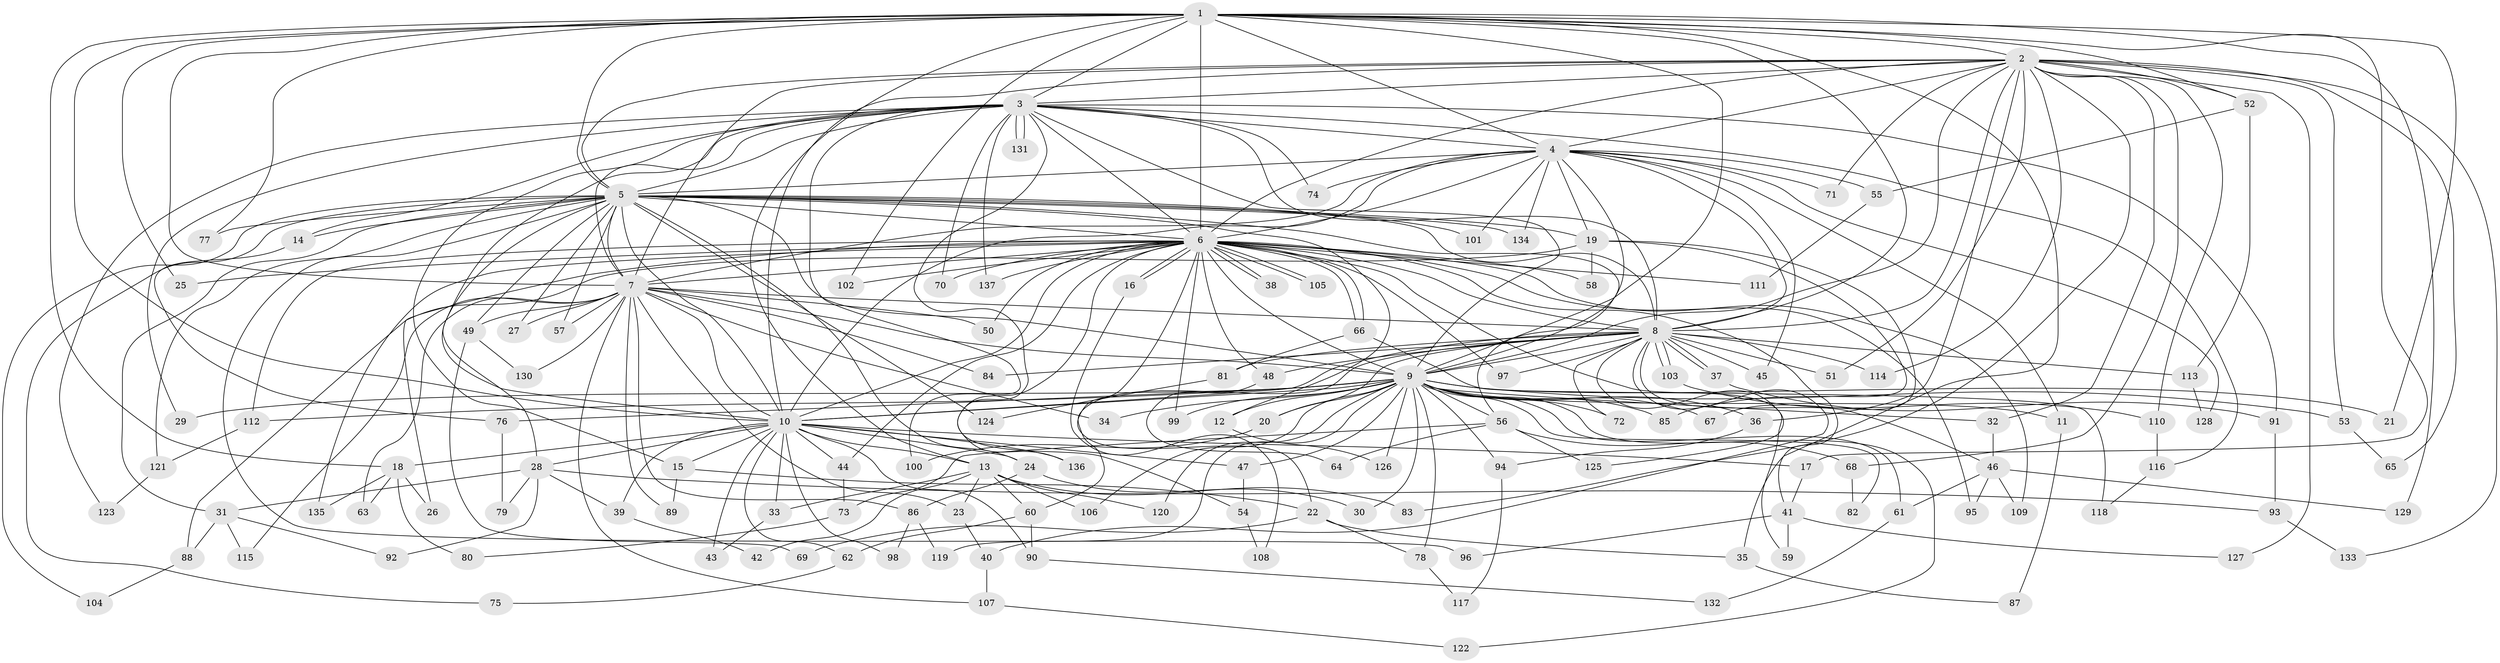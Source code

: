 // coarse degree distribution, {16: 0.009259259259259259, 32: 0.009259259259259259, 20: 0.009259259259259259, 29: 0.009259259259259259, 22: 0.009259259259259259, 34: 0.009259259259259259, 19: 0.009259259259259259, 33: 0.009259259259259259, 3: 0.24074074074074073, 10: 0.009259259259259259, 7: 0.027777777777777776, 6: 0.018518518518518517, 2: 0.5092592592592593, 4: 0.07407407407407407, 8: 0.009259259259259259, 5: 0.009259259259259259, 1: 0.027777777777777776}
// Generated by graph-tools (version 1.1) at 2025/51/02/27/25 19:51:43]
// undirected, 137 vertices, 299 edges
graph export_dot {
graph [start="1"]
  node [color=gray90,style=filled];
  1;
  2;
  3;
  4;
  5;
  6;
  7;
  8;
  9;
  10;
  11;
  12;
  13;
  14;
  15;
  16;
  17;
  18;
  19;
  20;
  21;
  22;
  23;
  24;
  25;
  26;
  27;
  28;
  29;
  30;
  31;
  32;
  33;
  34;
  35;
  36;
  37;
  38;
  39;
  40;
  41;
  42;
  43;
  44;
  45;
  46;
  47;
  48;
  49;
  50;
  51;
  52;
  53;
  54;
  55;
  56;
  57;
  58;
  59;
  60;
  61;
  62;
  63;
  64;
  65;
  66;
  67;
  68;
  69;
  70;
  71;
  72;
  73;
  74;
  75;
  76;
  77;
  78;
  79;
  80;
  81;
  82;
  83;
  84;
  85;
  86;
  87;
  88;
  89;
  90;
  91;
  92;
  93;
  94;
  95;
  96;
  97;
  98;
  99;
  100;
  101;
  102;
  103;
  104;
  105;
  106;
  107;
  108;
  109;
  110;
  111;
  112;
  113;
  114;
  115;
  116;
  117;
  118;
  119;
  120;
  121;
  122;
  123;
  124;
  125;
  126;
  127;
  128;
  129;
  130;
  131;
  132;
  133;
  134;
  135;
  136;
  137;
  1 -- 2;
  1 -- 3;
  1 -- 4;
  1 -- 5;
  1 -- 6;
  1 -- 7;
  1 -- 8;
  1 -- 9;
  1 -- 10;
  1 -- 13;
  1 -- 17;
  1 -- 18;
  1 -- 21;
  1 -- 25;
  1 -- 35;
  1 -- 52;
  1 -- 77;
  1 -- 102;
  1 -- 129;
  2 -- 3;
  2 -- 4;
  2 -- 5;
  2 -- 6;
  2 -- 7;
  2 -- 8;
  2 -- 9;
  2 -- 10;
  2 -- 32;
  2 -- 36;
  2 -- 51;
  2 -- 52;
  2 -- 53;
  2 -- 65;
  2 -- 68;
  2 -- 71;
  2 -- 83;
  2 -- 110;
  2 -- 114;
  2 -- 127;
  2 -- 133;
  3 -- 4;
  3 -- 5;
  3 -- 6;
  3 -- 7;
  3 -- 8;
  3 -- 9;
  3 -- 10;
  3 -- 14;
  3 -- 15;
  3 -- 29;
  3 -- 54;
  3 -- 70;
  3 -- 74;
  3 -- 91;
  3 -- 100;
  3 -- 116;
  3 -- 123;
  3 -- 131;
  3 -- 131;
  3 -- 137;
  4 -- 5;
  4 -- 6;
  4 -- 7;
  4 -- 8;
  4 -- 9;
  4 -- 10;
  4 -- 11;
  4 -- 19;
  4 -- 45;
  4 -- 55;
  4 -- 71;
  4 -- 74;
  4 -- 101;
  4 -- 128;
  4 -- 134;
  5 -- 6;
  5 -- 7;
  5 -- 8;
  5 -- 9;
  5 -- 10;
  5 -- 12;
  5 -- 14;
  5 -- 19;
  5 -- 24;
  5 -- 27;
  5 -- 28;
  5 -- 31;
  5 -- 49;
  5 -- 56;
  5 -- 57;
  5 -- 75;
  5 -- 77;
  5 -- 96;
  5 -- 101;
  5 -- 104;
  5 -- 121;
  5 -- 124;
  5 -- 134;
  6 -- 7;
  6 -- 8;
  6 -- 9;
  6 -- 10;
  6 -- 16;
  6 -- 16;
  6 -- 22;
  6 -- 25;
  6 -- 26;
  6 -- 38;
  6 -- 38;
  6 -- 41;
  6 -- 44;
  6 -- 48;
  6 -- 50;
  6 -- 58;
  6 -- 59;
  6 -- 66;
  6 -- 66;
  6 -- 70;
  6 -- 95;
  6 -- 97;
  6 -- 99;
  6 -- 102;
  6 -- 105;
  6 -- 105;
  6 -- 109;
  6 -- 111;
  6 -- 112;
  6 -- 135;
  6 -- 136;
  6 -- 137;
  7 -- 8;
  7 -- 9;
  7 -- 10;
  7 -- 23;
  7 -- 27;
  7 -- 34;
  7 -- 49;
  7 -- 50;
  7 -- 57;
  7 -- 63;
  7 -- 84;
  7 -- 86;
  7 -- 89;
  7 -- 107;
  7 -- 115;
  7 -- 130;
  8 -- 9;
  8 -- 10;
  8 -- 20;
  8 -- 37;
  8 -- 37;
  8 -- 40;
  8 -- 45;
  8 -- 46;
  8 -- 48;
  8 -- 51;
  8 -- 60;
  8 -- 72;
  8 -- 81;
  8 -- 84;
  8 -- 97;
  8 -- 103;
  8 -- 103;
  8 -- 113;
  8 -- 114;
  8 -- 125;
  9 -- 10;
  9 -- 11;
  9 -- 12;
  9 -- 20;
  9 -- 21;
  9 -- 29;
  9 -- 30;
  9 -- 32;
  9 -- 34;
  9 -- 36;
  9 -- 47;
  9 -- 53;
  9 -- 56;
  9 -- 61;
  9 -- 67;
  9 -- 72;
  9 -- 76;
  9 -- 78;
  9 -- 82;
  9 -- 85;
  9 -- 94;
  9 -- 99;
  9 -- 106;
  9 -- 112;
  9 -- 119;
  9 -- 120;
  9 -- 122;
  9 -- 126;
  10 -- 13;
  10 -- 15;
  10 -- 17;
  10 -- 18;
  10 -- 24;
  10 -- 28;
  10 -- 33;
  10 -- 39;
  10 -- 43;
  10 -- 44;
  10 -- 47;
  10 -- 62;
  10 -- 90;
  10 -- 98;
  10 -- 136;
  11 -- 87;
  12 -- 126;
  13 -- 23;
  13 -- 33;
  13 -- 42;
  13 -- 60;
  13 -- 83;
  13 -- 106;
  13 -- 120;
  14 -- 76;
  15 -- 22;
  15 -- 89;
  16 -- 108;
  17 -- 41;
  18 -- 26;
  18 -- 63;
  18 -- 80;
  18 -- 135;
  19 -- 58;
  19 -- 67;
  19 -- 85;
  19 -- 88;
  20 -- 100;
  22 -- 35;
  22 -- 69;
  22 -- 78;
  23 -- 40;
  24 -- 30;
  24 -- 86;
  28 -- 31;
  28 -- 39;
  28 -- 79;
  28 -- 92;
  28 -- 93;
  31 -- 88;
  31 -- 92;
  31 -- 115;
  32 -- 46;
  33 -- 43;
  35 -- 87;
  36 -- 94;
  37 -- 91;
  39 -- 42;
  40 -- 107;
  41 -- 59;
  41 -- 96;
  41 -- 127;
  44 -- 73;
  46 -- 61;
  46 -- 95;
  46 -- 109;
  46 -- 129;
  47 -- 54;
  48 -- 64;
  49 -- 69;
  49 -- 130;
  52 -- 55;
  52 -- 113;
  53 -- 65;
  54 -- 108;
  55 -- 111;
  56 -- 64;
  56 -- 68;
  56 -- 73;
  56 -- 125;
  60 -- 62;
  60 -- 90;
  61 -- 132;
  62 -- 75;
  66 -- 81;
  66 -- 118;
  68 -- 82;
  73 -- 80;
  76 -- 79;
  78 -- 117;
  81 -- 124;
  86 -- 98;
  86 -- 119;
  88 -- 104;
  90 -- 132;
  91 -- 93;
  93 -- 133;
  94 -- 117;
  103 -- 110;
  107 -- 122;
  110 -- 116;
  112 -- 121;
  113 -- 128;
  116 -- 118;
  121 -- 123;
}
